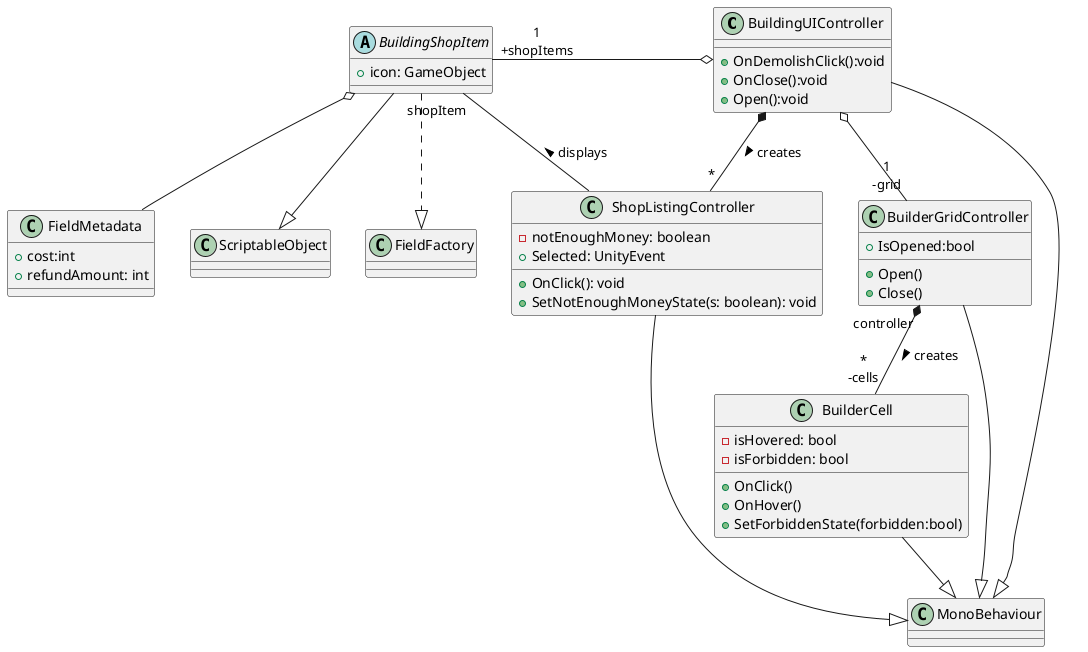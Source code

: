 @startuml
class BuildingUIController{
    +OnDemolishClick():void
    +OnClose():void
    +Open():void
}

class ShopListingController{
    -notEnoughMoney: boolean
    +Selected: UnityEvent
    +OnClick(): void
    +SetNotEnoughMoneyState(s: boolean): void
}

class BuilderGridController{
    +IsOpened:bool
    +Open()
    +Close()
}

class BuilderCell{
    -isHovered: bool
    -isForbidden: bool
    +OnClick()
    +OnHover()
    +SetForbiddenState(forbidden:bool)
}

BuilderGridController "controller" *-- "*\n-cells" BuilderCell : creates >

BuildingUIController  o-- "1\n-grid" BuilderGridController

BuildingUIController  o-left-- "1\n+shopItems" BuildingShopItem

BuildingUIController *-- "*" ShopListingController : creates >

ShopListingController -- "shopItem" BuildingShopItem : displays >
abstract class BuildingShopItem{
    +icon: GameObject
}

class FieldMetadata{
    +cost:int
    +refundAmount: int
}

BuildingShopItem --|> ScriptableObject
BuildingUIController --|> MonoBehaviour
BuilderGridController --|> MonoBehaviour
ShopListingController --|> MonoBehaviour
BuilderCell --|> MonoBehaviour
BuildingShopItem ..|> FieldFactory
BuildingShopItem o-- FieldMetadata

@enduml